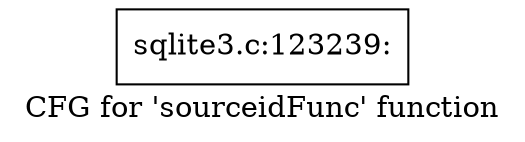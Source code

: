 digraph "CFG for 'sourceidFunc' function" {
	label="CFG for 'sourceidFunc' function";

	Node0x55c0f87e6a30 [shape=record,label="{sqlite3.c:123239:}"];
}
